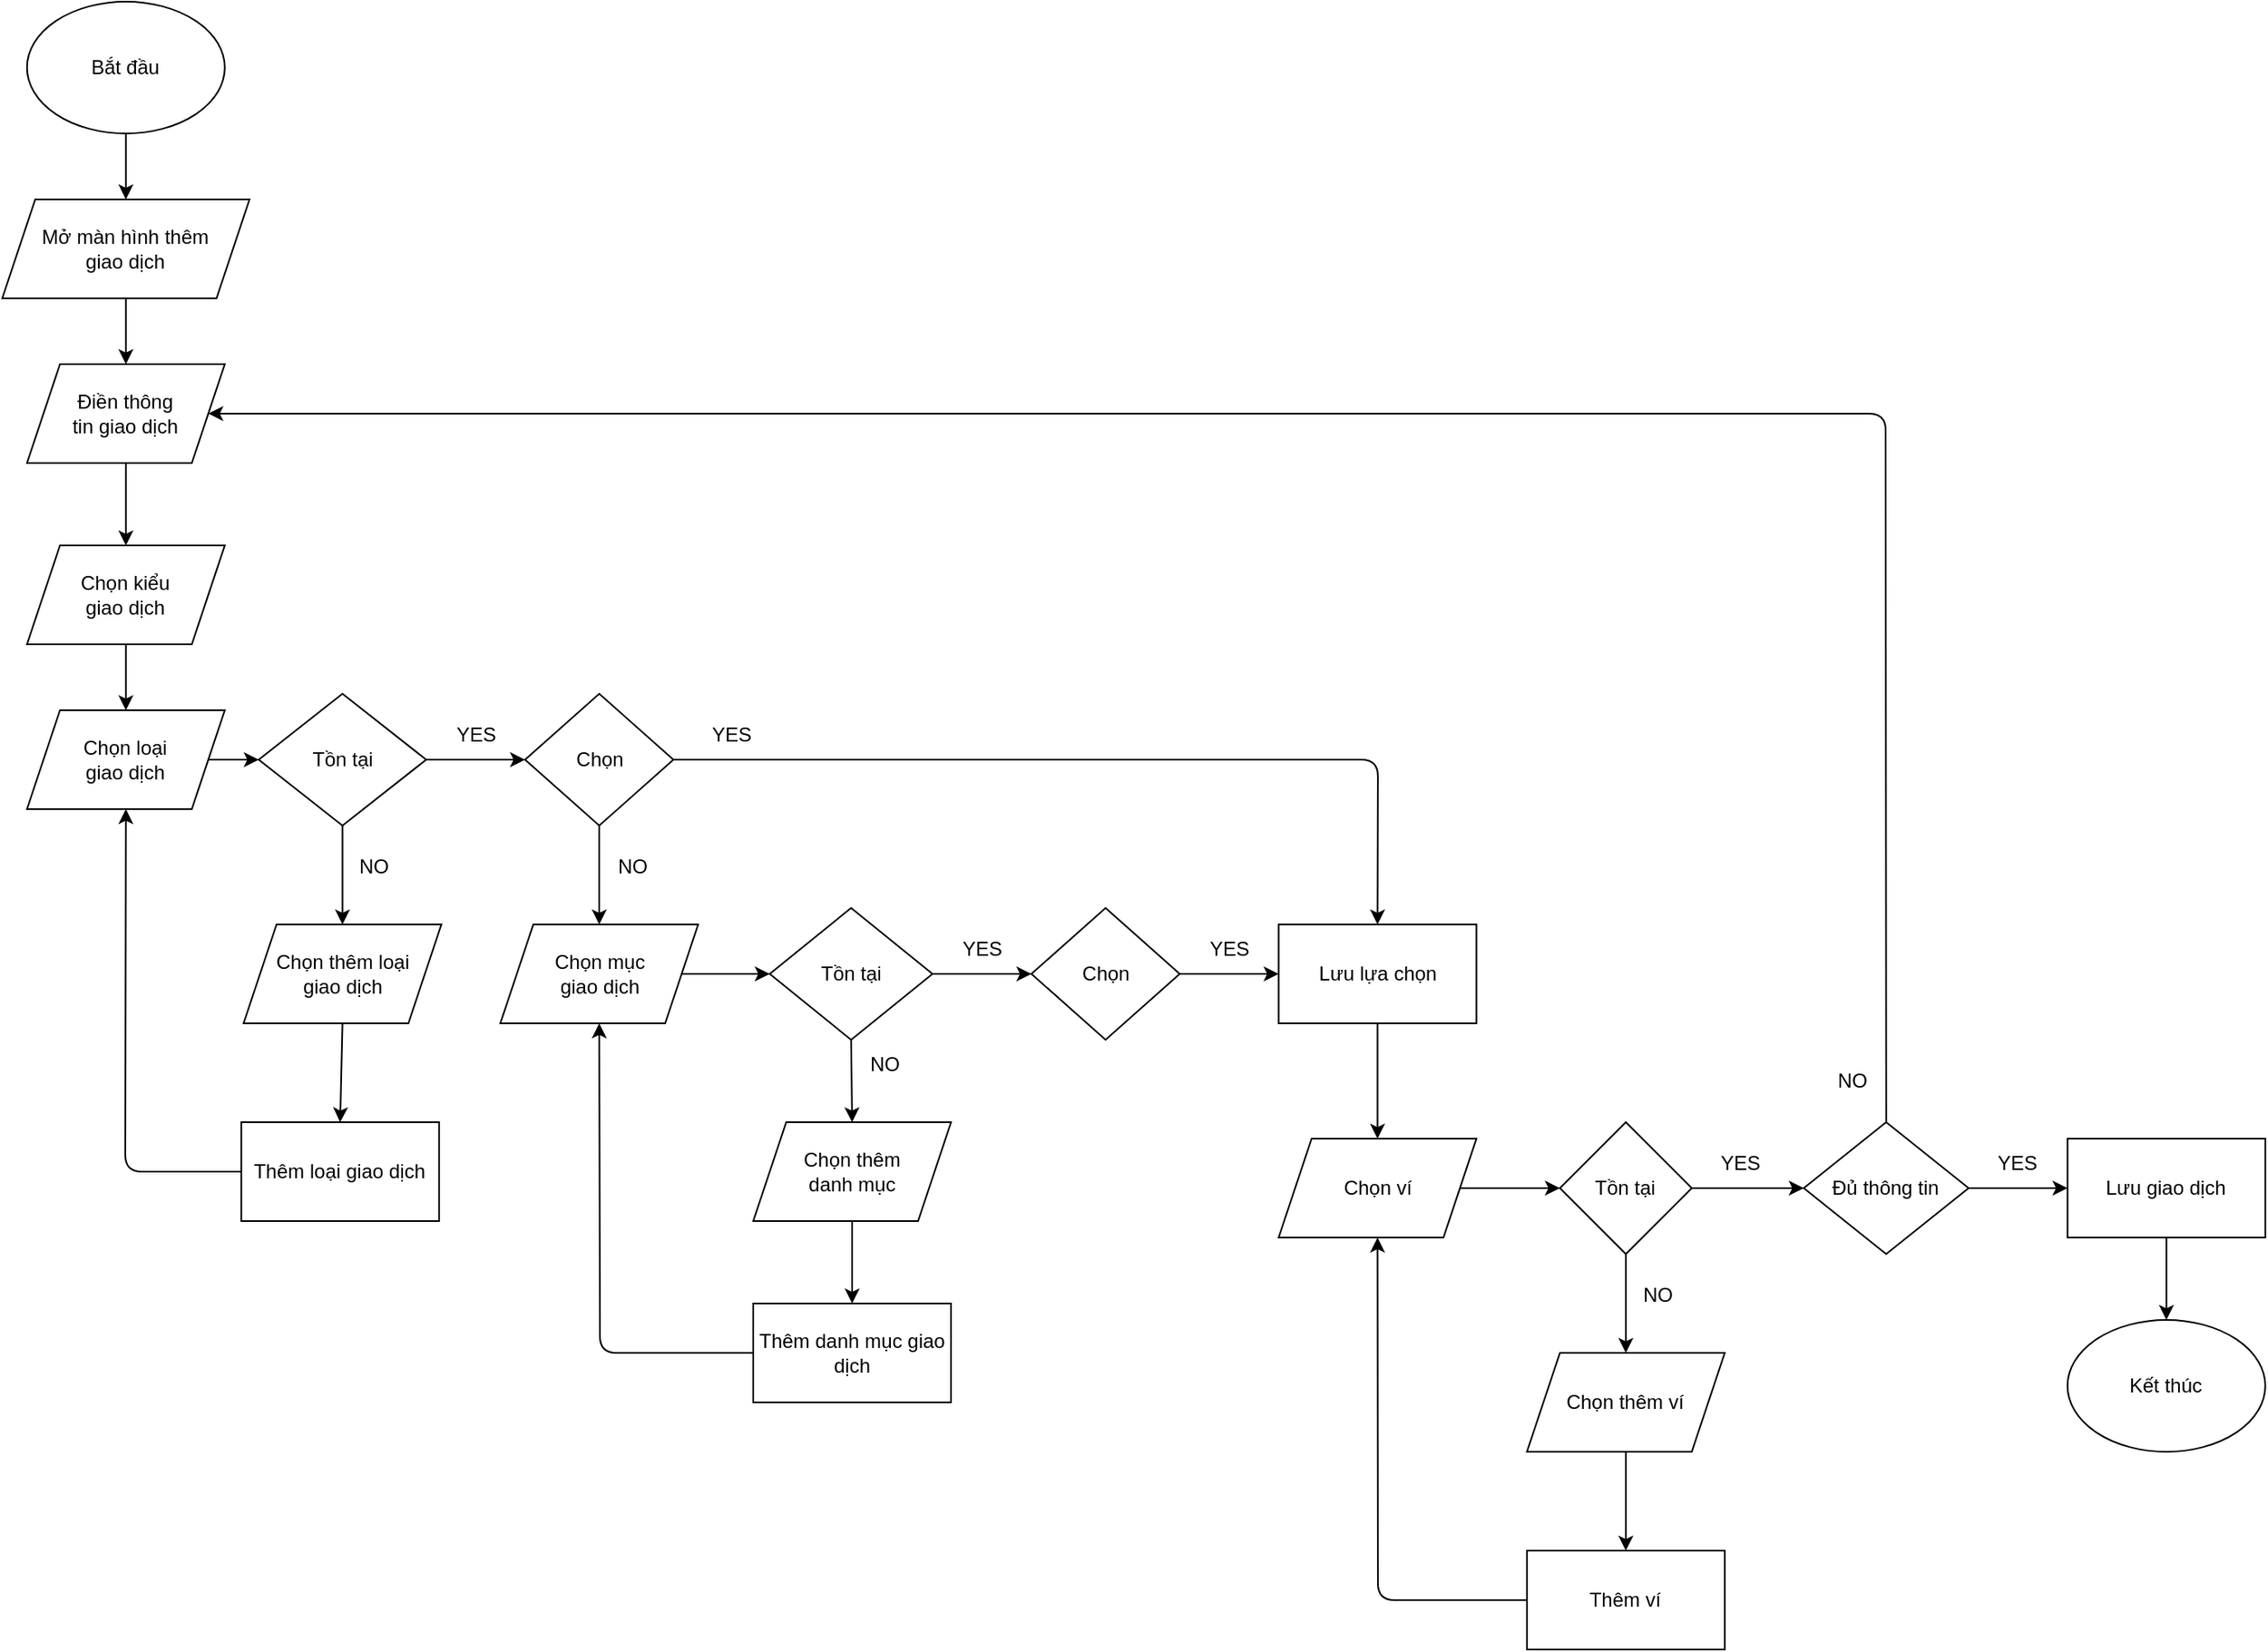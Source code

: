 <mxfile>
    <diagram id="XnkTEXX_p-Uw42TZXOnF" name="Page-1">
        <mxGraphModel dx="670" dy="940" grid="1" gridSize="10" guides="1" tooltips="1" connect="1" arrows="1" fold="1" page="1" pageScale="1" pageWidth="850" pageHeight="1100" math="0" shadow="0">
            <root>
                <mxCell id="0"/>
                <mxCell id="1" parent="0"/>
                <mxCell id="2" style="edgeStyle=none;html=1;exitX=0.5;exitY=1;exitDx=0;exitDy=0;entryX=0.5;entryY=0;entryDx=0;entryDy=0;" parent="1" source="77" target="107" edge="1">
                    <mxGeometry relative="1" as="geometry">
                        <mxPoint x="1119.38" y="80" as="sourcePoint"/>
                        <mxPoint x="1119.38" y="120" as="targetPoint"/>
                    </mxGeometry>
                </mxCell>
                <mxCell id="4" style="edgeStyle=none;html=1;exitX=0.5;exitY=1;exitDx=0;exitDy=0;entryX=0.5;entryY=0;entryDx=0;entryDy=0;" parent="1" source="107" target="108" edge="1">
                    <mxGeometry relative="1" as="geometry">
                        <mxPoint x="1119.38" y="220" as="targetPoint"/>
                        <mxPoint x="1119.38" y="180" as="sourcePoint"/>
                    </mxGeometry>
                </mxCell>
                <mxCell id="53" style="edgeStyle=none;html=1;exitX=1;exitY=0.5;exitDx=0;exitDy=0;entryX=0;entryY=0.5;entryDx=0;entryDy=0;" parent="1" source="12" target="52" edge="1">
                    <mxGeometry relative="1" as="geometry"/>
                </mxCell>
                <mxCell id="71" style="edgeStyle=none;html=1;exitX=0.5;exitY=1;exitDx=0;exitDy=0;entryX=0.5;entryY=0;entryDx=0;entryDy=0;" parent="1" source="12" target="113" edge="1">
                    <mxGeometry relative="1" as="geometry">
                        <mxPoint x="1559.766" y="680" as="targetPoint"/>
                    </mxGeometry>
                </mxCell>
                <mxCell id="12" value="Tồn tại" style="rhombus;whiteSpace=wrap;html=1;" parent="1" vertex="1">
                    <mxGeometry x="1510.0" y="550" width="98.75" height="80" as="geometry"/>
                </mxCell>
                <mxCell id="46" style="edgeStyle=none;html=1;exitX=1;exitY=0.5;exitDx=0;exitDy=0;entryX=0;entryY=0.5;entryDx=0;entryDy=0;" parent="1" source="112" target="12" edge="1">
                    <mxGeometry relative="1" as="geometry">
                        <mxPoint x="1445.06" y="590" as="sourcePoint"/>
                    </mxGeometry>
                </mxCell>
                <mxCell id="49" style="edgeStyle=none;html=1;exitX=1;exitY=0.5;exitDx=0;exitDy=0;entryX=0;entryY=0.5;entryDx=0;entryDy=0;" parent="1" source="20" target="44" edge="1">
                    <mxGeometry relative="1" as="geometry"/>
                </mxCell>
                <mxCell id="68" style="edgeStyle=none;html=1;exitX=0.5;exitY=1;exitDx=0;exitDy=0;entryX=0.5;entryY=0;entryDx=0;entryDy=0;" parent="1" source="20" target="111" edge="1">
                    <mxGeometry relative="1" as="geometry">
                        <mxPoint x="1250" y="560" as="targetPoint"/>
                    </mxGeometry>
                </mxCell>
                <mxCell id="20" value="Tồn tại" style="rhombus;whiteSpace=wrap;html=1;" parent="1" vertex="1">
                    <mxGeometry x="1200" y="420" width="101.56" height="80" as="geometry"/>
                </mxCell>
                <mxCell id="21" style="edgeStyle=none;html=1;exitX=0.5;exitY=1;exitDx=0;exitDy=0;entryX=0.5;entryY=0;entryDx=0;entryDy=0;" parent="1" source="22" target="78" edge="1">
                    <mxGeometry relative="1" as="geometry">
                        <mxPoint x="2400.18" y="790" as="targetPoint"/>
                    </mxGeometry>
                </mxCell>
                <mxCell id="22" value="Lưu giao dịch" style="rounded=1;whiteSpace=wrap;html=1;arcSize=0;" parent="1" vertex="1">
                    <mxGeometry x="2297.36" y="690" width="120" height="60" as="geometry"/>
                </mxCell>
                <mxCell id="54" style="edgeStyle=none;html=1;exitX=1;exitY=0.5;exitDx=0;exitDy=0;entryX=0;entryY=0.5;entryDx=0;entryDy=0;" parent="1" source="25" target="22" edge="1">
                    <mxGeometry relative="1" as="geometry"/>
                </mxCell>
                <mxCell id="105" style="edgeStyle=none;html=1;exitX=0.5;exitY=0;exitDx=0;exitDy=0;entryX=1;entryY=0.5;entryDx=0;entryDy=0;" parent="1" source="25" target="108" edge="1">
                    <mxGeometry relative="1" as="geometry">
                        <Array as="points">
                            <mxPoint x="2187" y="250"/>
                        </Array>
                        <mxPoint x="1169.38" y="250" as="targetPoint"/>
                    </mxGeometry>
                </mxCell>
                <mxCell id="25" value="Đủ thông tin" style="rhombus;whiteSpace=wrap;html=1;" parent="1" vertex="1">
                    <mxGeometry x="2137.36" y="680" width="100" height="80" as="geometry"/>
                </mxCell>
                <mxCell id="104" style="edgeStyle=none;html=1;exitX=0.5;exitY=1;exitDx=0;exitDy=0;entryX=0.5;entryY=0;entryDx=0;entryDy=0;" parent="1" source="31" target="114" edge="1">
                    <mxGeometry relative="1" as="geometry">
                        <mxPoint x="1878.75" y="690" as="targetPoint"/>
                    </mxGeometry>
                </mxCell>
                <mxCell id="31" value="Lưu lựa chọn" style="rounded=1;whiteSpace=wrap;html=1;arcSize=0;" parent="1" vertex="1">
                    <mxGeometry x="1818.75" y="560" width="120" height="60" as="geometry"/>
                </mxCell>
                <mxCell id="37" value="YES" style="text;html=1;strokeColor=none;fillColor=none;align=center;verticalAlign=middle;whiteSpace=wrap;rounded=0;" parent="1" vertex="1">
                    <mxGeometry x="2237.36" y="690" width="60" height="30" as="geometry"/>
                </mxCell>
                <mxCell id="50" style="edgeStyle=none;html=1;exitX=0.5;exitY=1;exitDx=0;exitDy=0;entryX=0.5;entryY=0;entryDx=0;entryDy=0;" parent="1" source="44" target="112" edge="1">
                    <mxGeometry relative="1" as="geometry">
                        <mxPoint x="1406.56" y="560" as="targetPoint"/>
                    </mxGeometry>
                </mxCell>
                <mxCell id="56" style="edgeStyle=none;html=1;exitX=1;exitY=0.5;exitDx=0;exitDy=0;entryX=0.5;entryY=0;entryDx=0;entryDy=0;" parent="1" source="44" target="31" edge="1">
                    <mxGeometry relative="1" as="geometry">
                        <mxPoint x="1843" y="590" as="targetPoint"/>
                        <Array as="points">
                            <mxPoint x="1879" y="460"/>
                        </Array>
                    </mxGeometry>
                </mxCell>
                <mxCell id="44" value="Chọn" style="rhombus;whiteSpace=wrap;html=1;" parent="1" vertex="1">
                    <mxGeometry x="1361.56" y="420" width="90" height="80" as="geometry"/>
                </mxCell>
                <mxCell id="55" style="edgeStyle=none;html=1;exitX=1;exitY=0.5;exitDx=0;exitDy=0;entryX=0;entryY=0.5;entryDx=0;entryDy=0;" parent="1" source="52" target="31" edge="1">
                    <mxGeometry relative="1" as="geometry"/>
                </mxCell>
                <mxCell id="52" value="Chọn" style="rhombus;whiteSpace=wrap;html=1;" parent="1" vertex="1">
                    <mxGeometry x="1668.75" y="550" width="90" height="80" as="geometry"/>
                </mxCell>
                <mxCell id="61" style="edgeStyle=none;html=1;entryX=0.5;entryY=0;entryDx=0;entryDy=0;exitX=0.5;exitY=1;exitDx=0;exitDy=0;" parent="1" source="109" target="110" edge="1">
                    <mxGeometry relative="1" as="geometry">
                        <mxPoint x="1120" y="380" as="sourcePoint"/>
                        <mxPoint x="1119.38" y="430" as="targetPoint"/>
                    </mxGeometry>
                </mxCell>
                <mxCell id="59" style="edgeStyle=none;html=1;exitX=0.5;exitY=1;exitDx=0;exitDy=0;entryX=0.5;entryY=0;entryDx=0;entryDy=0;" parent="1" source="108" target="109" edge="1">
                    <mxGeometry relative="1" as="geometry">
                        <mxPoint x="1119.38" y="280" as="sourcePoint"/>
                        <mxPoint x="1119.38" y="330" as="targetPoint"/>
                    </mxGeometry>
                </mxCell>
                <mxCell id="67" style="edgeStyle=none;html=1;exitX=1;exitY=0.5;exitDx=0;exitDy=0;entryX=0;entryY=0.5;entryDx=0;entryDy=0;" parent="1" source="110" target="20" edge="1">
                    <mxGeometry relative="1" as="geometry">
                        <mxPoint x="1157.88" y="460" as="sourcePoint"/>
                    </mxGeometry>
                </mxCell>
                <mxCell id="74" style="edgeStyle=none;html=1;exitX=0;exitY=0.5;exitDx=0;exitDy=0;entryX=0.5;entryY=1;entryDx=0;entryDy=0;" parent="1" source="90" target="110" edge="1">
                    <mxGeometry relative="1" as="geometry">
                        <Array as="points">
                            <mxPoint x="1119" y="710"/>
                        </Array>
                        <mxPoint x="1119.38" y="490" as="targetPoint"/>
                    </mxGeometry>
                </mxCell>
                <mxCell id="92" style="edgeStyle=none;html=1;exitX=0.5;exitY=1;exitDx=0;exitDy=0;entryX=0.5;entryY=0;entryDx=0;entryDy=0;" parent="1" source="111" target="90" edge="1">
                    <mxGeometry relative="1" as="geometry">
                        <mxPoint x="1250" y="620" as="sourcePoint"/>
                    </mxGeometry>
                </mxCell>
                <mxCell id="75" style="edgeStyle=none;html=1;exitX=0;exitY=0.5;exitDx=0;exitDy=0;entryX=0.5;entryY=1;entryDx=0;entryDy=0;" parent="1" source="91" target="112" edge="1">
                    <mxGeometry relative="1" as="geometry">
                        <Array as="points">
                            <mxPoint x="1407" y="820"/>
                        </Array>
                        <mxPoint x="1407" y="620" as="targetPoint"/>
                    </mxGeometry>
                </mxCell>
                <mxCell id="93" style="edgeStyle=none;html=1;exitX=0.5;exitY=1;exitDx=0;exitDy=0;entryX=0.5;entryY=0;entryDx=0;entryDy=0;" parent="1" source="113" target="91" edge="1">
                    <mxGeometry relative="1" as="geometry">
                        <mxPoint x="1560.0" y="740" as="sourcePoint"/>
                    </mxGeometry>
                </mxCell>
                <mxCell id="77" value="Bắt đầu" style="ellipse;whiteSpace=wrap;html=1;" parent="1" vertex="1">
                    <mxGeometry x="1059.38" width="120" height="80" as="geometry"/>
                </mxCell>
                <mxCell id="78" value="Kết thúc" style="ellipse;whiteSpace=wrap;html=1;" parent="1" vertex="1">
                    <mxGeometry x="2297.36" y="800" width="120" height="80" as="geometry"/>
                </mxCell>
                <mxCell id="79" value="YES" style="text;html=1;strokeColor=none;fillColor=none;align=center;verticalAlign=middle;whiteSpace=wrap;rounded=0;" parent="1" vertex="1">
                    <mxGeometry x="1758.75" y="560" width="60" height="30" as="geometry"/>
                </mxCell>
                <mxCell id="80" value="YES" style="text;html=1;strokeColor=none;fillColor=none;align=center;verticalAlign=middle;whiteSpace=wrap;rounded=0;" parent="1" vertex="1">
                    <mxGeometry x="1456.56" y="430" width="60" height="30" as="geometry"/>
                </mxCell>
                <mxCell id="81" value="YES" style="text;html=1;strokeColor=none;fillColor=none;align=center;verticalAlign=middle;whiteSpace=wrap;rounded=0;" parent="1" vertex="1">
                    <mxGeometry x="1301.56" y="430" width="60" height="30" as="geometry"/>
                </mxCell>
                <mxCell id="82" value="YES" style="text;html=1;strokeColor=none;fillColor=none;align=center;verticalAlign=middle;whiteSpace=wrap;rounded=0;" parent="1" vertex="1">
                    <mxGeometry x="1608.75" y="560" width="60" height="30" as="geometry"/>
                </mxCell>
                <mxCell id="83" value="NO" style="text;html=1;strokeColor=none;fillColor=none;align=center;verticalAlign=middle;whiteSpace=wrap;rounded=0;" parent="1" vertex="1">
                    <mxGeometry x="1240" y="510" width="60" height="30" as="geometry"/>
                </mxCell>
                <mxCell id="84" value="NO" style="text;html=1;strokeColor=none;fillColor=none;align=center;verticalAlign=middle;whiteSpace=wrap;rounded=0;" parent="1" vertex="1">
                    <mxGeometry x="1396.56" y="510" width="60" height="30" as="geometry"/>
                </mxCell>
                <mxCell id="85" value="NO" style="text;html=1;strokeColor=none;fillColor=none;align=center;verticalAlign=middle;whiteSpace=wrap;rounded=0;" parent="1" vertex="1">
                    <mxGeometry x="1550" y="630" width="60" height="30" as="geometry"/>
                </mxCell>
                <mxCell id="98" style="edgeStyle=none;html=1;entryX=0;entryY=0.5;entryDx=0;entryDy=0;exitX=1;exitY=0.5;exitDx=0;exitDy=0;" parent="1" source="114" target="88" edge="1">
                    <mxGeometry relative="1" as="geometry">
                        <mxPoint x="1910" y="720" as="sourcePoint"/>
                    </mxGeometry>
                </mxCell>
                <mxCell id="97" style="edgeStyle=none;html=1;exitX=0.5;exitY=1;exitDx=0;exitDy=0;entryX=0.5;entryY=0;entryDx=0;entryDy=0;" parent="1" source="88" target="115" edge="1">
                    <mxGeometry relative="1" as="geometry">
                        <mxPoint x="2029.4" y="820" as="targetPoint"/>
                    </mxGeometry>
                </mxCell>
                <mxCell id="100" style="edgeStyle=none;html=1;exitX=1;exitY=0.5;exitDx=0;exitDy=0;entryX=0;entryY=0.5;entryDx=0;entryDy=0;" parent="1" source="88" target="25" edge="1">
                    <mxGeometry relative="1" as="geometry">
                        <mxPoint x="2187.36" y="720" as="targetPoint"/>
                    </mxGeometry>
                </mxCell>
                <mxCell id="88" value="Tồn tại" style="rhombus;whiteSpace=wrap;html=1;" parent="1" vertex="1">
                    <mxGeometry x="1989.4" y="680" width="80" height="80" as="geometry"/>
                </mxCell>
                <mxCell id="90" value="Thêm loại giao dịch" style="rounded=1;whiteSpace=wrap;html=1;arcSize=0;" parent="1" vertex="1">
                    <mxGeometry x="1189.38" y="680" width="120" height="60" as="geometry"/>
                </mxCell>
                <mxCell id="91" value="Thêm danh mục giao dịch" style="rounded=1;whiteSpace=wrap;html=1;arcSize=0;" parent="1" vertex="1">
                    <mxGeometry x="1500.0" y="790" width="120" height="60" as="geometry"/>
                </mxCell>
                <mxCell id="95" style="edgeStyle=none;html=1;exitX=0;exitY=0.5;exitDx=0;exitDy=0;entryX=0.5;entryY=1;entryDx=0;entryDy=0;" parent="1" source="94" target="114" edge="1">
                    <mxGeometry relative="1" as="geometry">
                        <Array as="points">
                            <mxPoint x="1879" y="970"/>
                        </Array>
                        <mxPoint x="1878.75" y="750" as="targetPoint"/>
                    </mxGeometry>
                </mxCell>
                <mxCell id="94" value="Thêm ví" style="rounded=1;whiteSpace=wrap;html=1;arcSize=0;" parent="1" vertex="1">
                    <mxGeometry x="1969.4" y="940" width="120" height="60" as="geometry"/>
                </mxCell>
                <mxCell id="102" value="YES" style="text;html=1;strokeColor=none;fillColor=none;align=center;verticalAlign=middle;whiteSpace=wrap;rounded=0;" parent="1" vertex="1">
                    <mxGeometry x="2069.4" y="690" width="60" height="30" as="geometry"/>
                </mxCell>
                <mxCell id="103" value="NO" style="text;html=1;strokeColor=none;fillColor=none;align=center;verticalAlign=middle;whiteSpace=wrap;rounded=0;" parent="1" vertex="1">
                    <mxGeometry x="2019.4" y="770" width="60" height="30" as="geometry"/>
                </mxCell>
                <mxCell id="106" value="NO" style="text;html=1;strokeColor=none;fillColor=none;align=center;verticalAlign=middle;whiteSpace=wrap;rounded=0;" parent="1" vertex="1">
                    <mxGeometry x="2137.36" y="640" width="60" height="30" as="geometry"/>
                </mxCell>
                <mxCell id="107" value="Mở màn hình thêm &lt;br&gt;giao dịch" style="shape=parallelogram;perimeter=parallelogramPerimeter;whiteSpace=wrap;html=1;fixedSize=1;" vertex="1" parent="1">
                    <mxGeometry x="1044.38" y="120" width="150" height="60" as="geometry"/>
                </mxCell>
                <mxCell id="108" value="Điền thông&lt;br&gt;tin giao dịch" style="shape=parallelogram;perimeter=parallelogramPerimeter;whiteSpace=wrap;html=1;fixedSize=1;" vertex="1" parent="1">
                    <mxGeometry x="1059.38" y="220" width="120" height="60" as="geometry"/>
                </mxCell>
                <mxCell id="109" value="Chọn kiểu&lt;br&gt;giao dịch" style="shape=parallelogram;perimeter=parallelogramPerimeter;whiteSpace=wrap;html=1;fixedSize=1;" vertex="1" parent="1">
                    <mxGeometry x="1059.38" y="330" width="120" height="60" as="geometry"/>
                </mxCell>
                <mxCell id="110" value="Chọn loại &lt;br&gt;giao dịch" style="shape=parallelogram;perimeter=parallelogramPerimeter;whiteSpace=wrap;html=1;fixedSize=1;" vertex="1" parent="1">
                    <mxGeometry x="1059.38" y="430" width="120" height="60" as="geometry"/>
                </mxCell>
                <mxCell id="111" value="Chọn thêm loại &lt;br&gt;giao dịch" style="shape=parallelogram;perimeter=parallelogramPerimeter;whiteSpace=wrap;html=1;fixedSize=1;" vertex="1" parent="1">
                    <mxGeometry x="1190.78" y="560" width="120" height="60" as="geometry"/>
                </mxCell>
                <mxCell id="112" value="Chọn mục&lt;br&gt;giao dịch" style="shape=parallelogram;perimeter=parallelogramPerimeter;whiteSpace=wrap;html=1;fixedSize=1;" vertex="1" parent="1">
                    <mxGeometry x="1346.56" y="560" width="120" height="60" as="geometry"/>
                </mxCell>
                <mxCell id="113" value="Chọn thêm&lt;br&gt;danh mục" style="shape=parallelogram;perimeter=parallelogramPerimeter;whiteSpace=wrap;html=1;fixedSize=1;" vertex="1" parent="1">
                    <mxGeometry x="1500" y="680" width="120" height="60" as="geometry"/>
                </mxCell>
                <mxCell id="114" value="Chọn ví" style="shape=parallelogram;perimeter=parallelogramPerimeter;whiteSpace=wrap;html=1;fixedSize=1;" vertex="1" parent="1">
                    <mxGeometry x="1818.75" y="690" width="120" height="60" as="geometry"/>
                </mxCell>
                <mxCell id="116" style="edgeStyle=none;html=1;exitX=0.5;exitY=1;exitDx=0;exitDy=0;entryX=0.5;entryY=0;entryDx=0;entryDy=0;" edge="1" parent="1" source="115" target="94">
                    <mxGeometry relative="1" as="geometry"/>
                </mxCell>
                <mxCell id="115" value="Chọn thêm ví" style="shape=parallelogram;perimeter=parallelogramPerimeter;whiteSpace=wrap;html=1;fixedSize=1;" vertex="1" parent="1">
                    <mxGeometry x="1969.4" y="820" width="120" height="60" as="geometry"/>
                </mxCell>
            </root>
        </mxGraphModel>
    </diagram>
</mxfile>